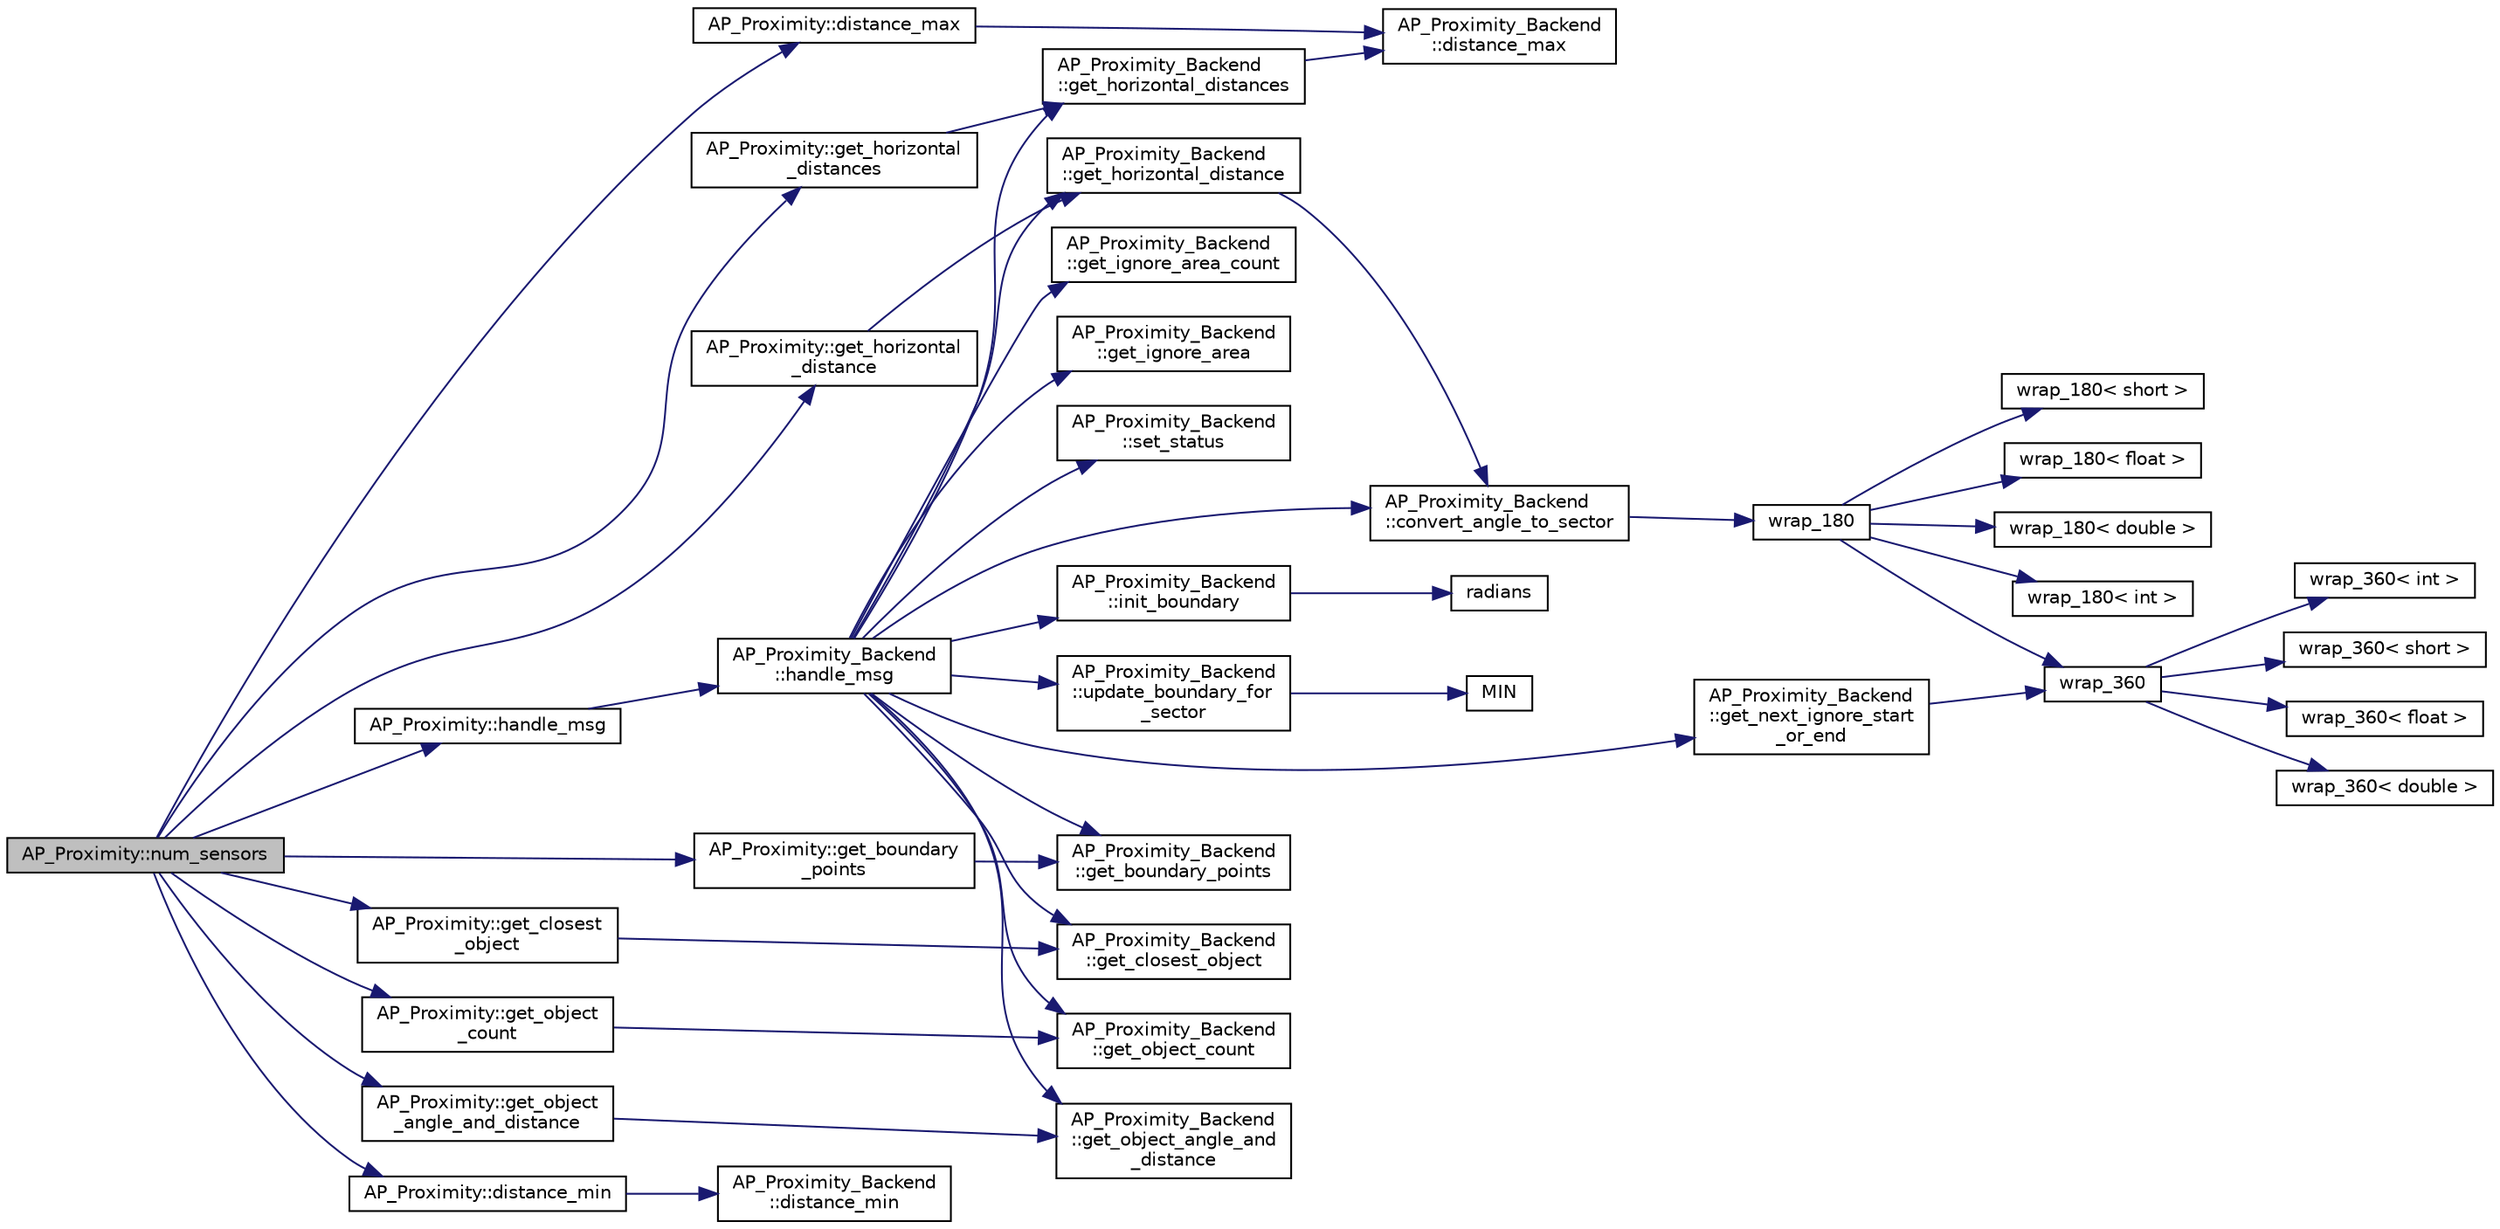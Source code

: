 digraph "AP_Proximity::num_sensors"
{
 // INTERACTIVE_SVG=YES
  edge [fontname="Helvetica",fontsize="10",labelfontname="Helvetica",labelfontsize="10"];
  node [fontname="Helvetica",fontsize="10",shape=record];
  rankdir="LR";
  Node1 [label="AP_Proximity::num_sensors",height=0.2,width=0.4,color="black", fillcolor="grey75", style="filled", fontcolor="black"];
  Node1 -> Node2 [color="midnightblue",fontsize="10",style="solid",fontname="Helvetica"];
  Node2 [label="AP_Proximity::get_horizontal\l_distance",height=0.2,width=0.4,color="black", fillcolor="white", style="filled",URL="$classAP__Proximity.html#a945a764cbfc8e386cc45431233baeeb6"];
  Node2 -> Node3 [color="midnightblue",fontsize="10",style="solid",fontname="Helvetica"];
  Node3 [label="AP_Proximity_Backend\l::get_horizontal_distance",height=0.2,width=0.4,color="black", fillcolor="white", style="filled",URL="$classAP__Proximity__Backend.html#aded809bfb82690c08792c668089c405b"];
  Node3 -> Node4 [color="midnightblue",fontsize="10",style="solid",fontname="Helvetica"];
  Node4 [label="AP_Proximity_Backend\l::convert_angle_to_sector",height=0.2,width=0.4,color="black", fillcolor="white", style="filled",URL="$classAP__Proximity__Backend.html#a69b08f5fe399b40d9d1b0f6ee3696a1b"];
  Node4 -> Node5 [color="midnightblue",fontsize="10",style="solid",fontname="Helvetica"];
  Node5 [label="wrap_180",height=0.2,width=0.4,color="black", fillcolor="white", style="filled",URL="$AP__Math_8cpp.html#a603d717bc95dd546b9e2c4da57b88a39"];
  Node5 -> Node6 [color="midnightblue",fontsize="10",style="solid",fontname="Helvetica"];
  Node6 [label="wrap_360",height=0.2,width=0.4,color="black", fillcolor="white", style="filled",URL="$AP__Math_8cpp.html#aac44349f9b159f31fc43fe924d52f7fc"];
  Node6 -> Node7 [color="midnightblue",fontsize="10",style="solid",fontname="Helvetica"];
  Node7 [label="wrap_360\< int \>",height=0.2,width=0.4,color="black", fillcolor="white", style="filled",URL="$AP__Math_8cpp.html#ad909fc5c89c69617f13018963a685bd5"];
  Node6 -> Node8 [color="midnightblue",fontsize="10",style="solid",fontname="Helvetica"];
  Node8 [label="wrap_360\< short \>",height=0.2,width=0.4,color="black", fillcolor="white", style="filled",URL="$AP__Math_8cpp.html#a3c6b3854a342ae989b7c2296b4c6c6ec"];
  Node6 -> Node9 [color="midnightblue",fontsize="10",style="solid",fontname="Helvetica"];
  Node9 [label="wrap_360\< float \>",height=0.2,width=0.4,color="black", fillcolor="white", style="filled",URL="$AP__Math_8cpp.html#ad75d42039e8eda0c32431b8882b46fc4"];
  Node6 -> Node10 [color="midnightblue",fontsize="10",style="solid",fontname="Helvetica"];
  Node10 [label="wrap_360\< double \>",height=0.2,width=0.4,color="black", fillcolor="white", style="filled",URL="$AP__Math_8cpp.html#aaf5c8a69731644be38edeaedbd1b1c8d"];
  Node5 -> Node11 [color="midnightblue",fontsize="10",style="solid",fontname="Helvetica"];
  Node11 [label="wrap_180\< int \>",height=0.2,width=0.4,color="black", fillcolor="white", style="filled",URL="$AP__Math_8cpp.html#a02a2cf5a700e31fcf6b444311939d6f8"];
  Node5 -> Node12 [color="midnightblue",fontsize="10",style="solid",fontname="Helvetica"];
  Node12 [label="wrap_180\< short \>",height=0.2,width=0.4,color="black", fillcolor="white", style="filled",URL="$AP__Math_8cpp.html#a3a086dd71d651cf1d4a28ec87decb8b0"];
  Node5 -> Node13 [color="midnightblue",fontsize="10",style="solid",fontname="Helvetica"];
  Node13 [label="wrap_180\< float \>",height=0.2,width=0.4,color="black", fillcolor="white", style="filled",URL="$AP__Math_8cpp.html#abfa396c065d0b24a9fd841beb6404a7b"];
  Node5 -> Node14 [color="midnightblue",fontsize="10",style="solid",fontname="Helvetica"];
  Node14 [label="wrap_180\< double \>",height=0.2,width=0.4,color="black", fillcolor="white", style="filled",URL="$AP__Math_8cpp.html#addf2d396e8779d86f1296f2fecf105e4"];
  Node1 -> Node15 [color="midnightblue",fontsize="10",style="solid",fontname="Helvetica"];
  Node15 [label="AP_Proximity::get_horizontal\l_distances",height=0.2,width=0.4,color="black", fillcolor="white", style="filled",URL="$classAP__Proximity.html#af9641199de464ce5bb5d97d30c7af491"];
  Node15 -> Node16 [color="midnightblue",fontsize="10",style="solid",fontname="Helvetica"];
  Node16 [label="AP_Proximity_Backend\l::get_horizontal_distances",height=0.2,width=0.4,color="black", fillcolor="white", style="filled",URL="$classAP__Proximity__Backend.html#aa991bdb4ff6160c373138404abf95881"];
  Node16 -> Node17 [color="midnightblue",fontsize="10",style="solid",fontname="Helvetica"];
  Node17 [label="AP_Proximity_Backend\l::distance_max",height=0.2,width=0.4,color="black", fillcolor="white", style="filled",URL="$classAP__Proximity__Backend.html#a95642cf035b9219ee43efdd32d568e8f"];
  Node1 -> Node18 [color="midnightblue",fontsize="10",style="solid",fontname="Helvetica"];
  Node18 [label="AP_Proximity::get_boundary\l_points",height=0.2,width=0.4,color="black", fillcolor="white", style="filled",URL="$classAP__Proximity.html#afb59cefa0abc90cb0d8a89754f8601bd"];
  Node18 -> Node19 [color="midnightblue",fontsize="10",style="solid",fontname="Helvetica"];
  Node19 [label="AP_Proximity_Backend\l::get_boundary_points",height=0.2,width=0.4,color="black", fillcolor="white", style="filled",URL="$classAP__Proximity__Backend.html#a0285564537ba74f044b6a6f7b2179a46"];
  Node1 -> Node20 [color="midnightblue",fontsize="10",style="solid",fontname="Helvetica"];
  Node20 [label="AP_Proximity::get_closest\l_object",height=0.2,width=0.4,color="black", fillcolor="white", style="filled",URL="$classAP__Proximity.html#aabf12f279a75829c20daf20dc0c325db"];
  Node20 -> Node21 [color="midnightblue",fontsize="10",style="solid",fontname="Helvetica"];
  Node21 [label="AP_Proximity_Backend\l::get_closest_object",height=0.2,width=0.4,color="black", fillcolor="white", style="filled",URL="$classAP__Proximity__Backend.html#a50226df3e0c6e5f609f82ce73bc1197a"];
  Node1 -> Node22 [color="midnightblue",fontsize="10",style="solid",fontname="Helvetica"];
  Node22 [label="AP_Proximity::get_object\l_count",height=0.2,width=0.4,color="black", fillcolor="white", style="filled",URL="$classAP__Proximity.html#a71e6e75f4cd8553b3e4be332f4322c13"];
  Node22 -> Node23 [color="midnightblue",fontsize="10",style="solid",fontname="Helvetica"];
  Node23 [label="AP_Proximity_Backend\l::get_object_count",height=0.2,width=0.4,color="black", fillcolor="white", style="filled",URL="$classAP__Proximity__Backend.html#a12a1f987c69e46e5810c21642f74dacb"];
  Node1 -> Node24 [color="midnightblue",fontsize="10",style="solid",fontname="Helvetica"];
  Node24 [label="AP_Proximity::get_object\l_angle_and_distance",height=0.2,width=0.4,color="black", fillcolor="white", style="filled",URL="$classAP__Proximity.html#a1de462db46c6da002618714ac7b8afcd"];
  Node24 -> Node25 [color="midnightblue",fontsize="10",style="solid",fontname="Helvetica"];
  Node25 [label="AP_Proximity_Backend\l::get_object_angle_and\l_distance",height=0.2,width=0.4,color="black", fillcolor="white", style="filled",URL="$classAP__Proximity__Backend.html#a198aa06ede4f08e235df52af1bd817ae"];
  Node1 -> Node26 [color="midnightblue",fontsize="10",style="solid",fontname="Helvetica"];
  Node26 [label="AP_Proximity::distance_max",height=0.2,width=0.4,color="black", fillcolor="white", style="filled",URL="$classAP__Proximity.html#afa2f7919932cced16a6150d58799e1f3"];
  Node26 -> Node17 [color="midnightblue",fontsize="10",style="solid",fontname="Helvetica"];
  Node1 -> Node27 [color="midnightblue",fontsize="10",style="solid",fontname="Helvetica"];
  Node27 [label="AP_Proximity::distance_min",height=0.2,width=0.4,color="black", fillcolor="white", style="filled",URL="$classAP__Proximity.html#a79106c7ca67046122fa1ccab881f2074"];
  Node27 -> Node28 [color="midnightblue",fontsize="10",style="solid",fontname="Helvetica"];
  Node28 [label="AP_Proximity_Backend\l::distance_min",height=0.2,width=0.4,color="black", fillcolor="white", style="filled",URL="$classAP__Proximity__Backend.html#aa8f21e798da47e93e734b9672ed6ab38"];
  Node1 -> Node29 [color="midnightblue",fontsize="10",style="solid",fontname="Helvetica"];
  Node29 [label="AP_Proximity::handle_msg",height=0.2,width=0.4,color="black", fillcolor="white", style="filled",URL="$classAP__Proximity.html#ace9bc2a217e4700cd8a324f2ebcf4c71"];
  Node29 -> Node30 [color="midnightblue",fontsize="10",style="solid",fontname="Helvetica"];
  Node30 [label="AP_Proximity_Backend\l::handle_msg",height=0.2,width=0.4,color="black", fillcolor="white", style="filled",URL="$classAP__Proximity__Backend.html#a752b6f958a876a540db7c794a20cee4f"];
  Node30 -> Node3 [color="midnightblue",fontsize="10",style="solid",fontname="Helvetica"];
  Node30 -> Node19 [color="midnightblue",fontsize="10",style="solid",fontname="Helvetica"];
  Node30 -> Node21 [color="midnightblue",fontsize="10",style="solid",fontname="Helvetica"];
  Node30 -> Node23 [color="midnightblue",fontsize="10",style="solid",fontname="Helvetica"];
  Node30 -> Node25 [color="midnightblue",fontsize="10",style="solid",fontname="Helvetica"];
  Node30 -> Node16 [color="midnightblue",fontsize="10",style="solid",fontname="Helvetica"];
  Node30 -> Node31 [color="midnightblue",fontsize="10",style="solid",fontname="Helvetica"];
  Node31 [label="AP_Proximity_Backend\l::set_status",height=0.2,width=0.4,color="black", fillcolor="white", style="filled",URL="$classAP__Proximity__Backend.html#aeaa3bfadaa564370cbff7e89e08547cf"];
  Node30 -> Node4 [color="midnightblue",fontsize="10",style="solid",fontname="Helvetica"];
  Node30 -> Node32 [color="midnightblue",fontsize="10",style="solid",fontname="Helvetica"];
  Node32 [label="AP_Proximity_Backend\l::init_boundary",height=0.2,width=0.4,color="black", fillcolor="white", style="filled",URL="$classAP__Proximity__Backend.html#a9cf007a88f349d1bf9c3332448c4a122"];
  Node32 -> Node33 [color="midnightblue",fontsize="10",style="solid",fontname="Helvetica"];
  Node33 [label="radians",height=0.2,width=0.4,color="black", fillcolor="white", style="filled",URL="$AP__Math_8h.html#a75b14352ec1c95a8276af9a0813cfdc3"];
  Node30 -> Node34 [color="midnightblue",fontsize="10",style="solid",fontname="Helvetica"];
  Node34 [label="AP_Proximity_Backend\l::update_boundary_for\l_sector",height=0.2,width=0.4,color="black", fillcolor="white", style="filled",URL="$classAP__Proximity__Backend.html#ae473136f4c50218d71a9c18886892edc"];
  Node34 -> Node35 [color="midnightblue",fontsize="10",style="solid",fontname="Helvetica"];
  Node35 [label="MIN",height=0.2,width=0.4,color="black", fillcolor="white", style="filled",URL="$AP__Math_8h.html#a6b187a3fa1e9f663e89175e7e8e213d6"];
  Node30 -> Node36 [color="midnightblue",fontsize="10",style="solid",fontname="Helvetica"];
  Node36 [label="AP_Proximity_Backend\l::get_ignore_area_count",height=0.2,width=0.4,color="black", fillcolor="white", style="filled",URL="$classAP__Proximity__Backend.html#a3a78fdc164765b1fe3835cc8d4898ce2"];
  Node30 -> Node37 [color="midnightblue",fontsize="10",style="solid",fontname="Helvetica"];
  Node37 [label="AP_Proximity_Backend\l::get_ignore_area",height=0.2,width=0.4,color="black", fillcolor="white", style="filled",URL="$classAP__Proximity__Backend.html#a18a3d7c739b0c97028d0adfa6aac7429"];
  Node30 -> Node38 [color="midnightblue",fontsize="10",style="solid",fontname="Helvetica"];
  Node38 [label="AP_Proximity_Backend\l::get_next_ignore_start\l_or_end",height=0.2,width=0.4,color="black", fillcolor="white", style="filled",URL="$classAP__Proximity__Backend.html#a69fd8be9955e8077b9ad921e1bb4f3ab"];
  Node38 -> Node6 [color="midnightblue",fontsize="10",style="solid",fontname="Helvetica"];
}
